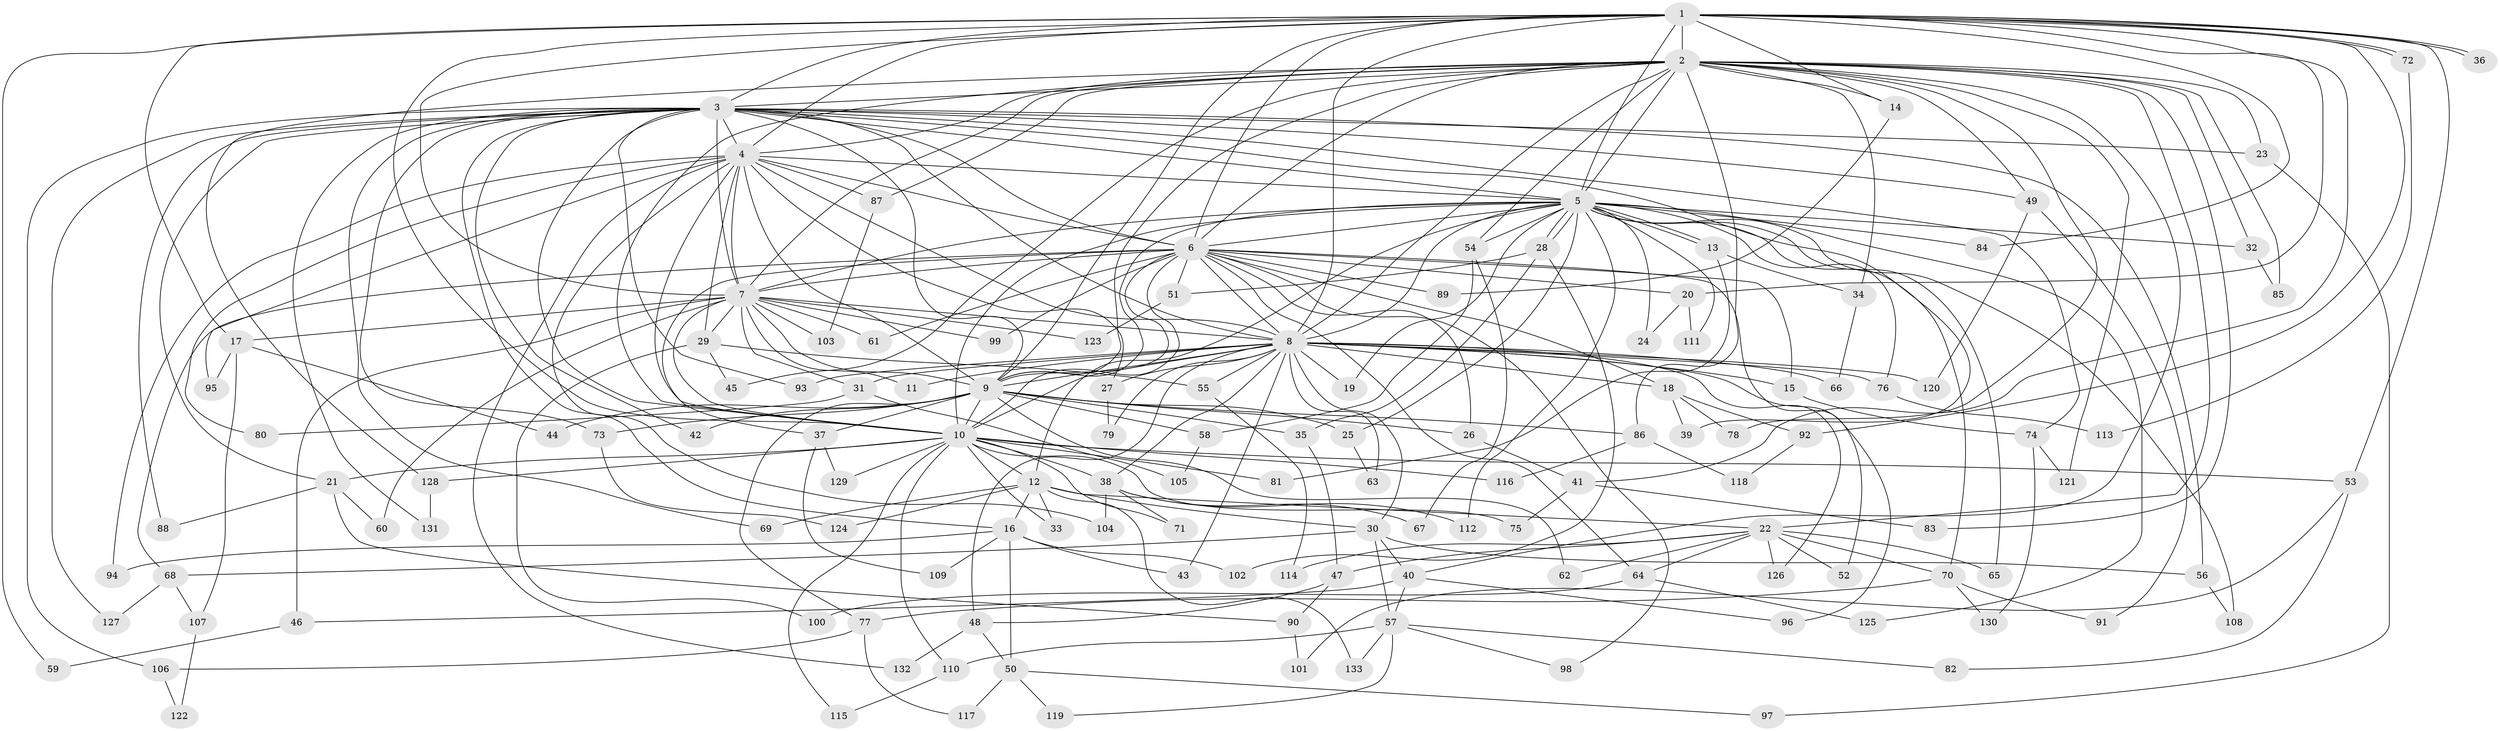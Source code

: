 // coarse degree distribution, {18: 0.009708737864077669, 22: 0.019417475728155338, 15: 0.009708737864077669, 35: 0.009708737864077669, 29: 0.009708737864077669, 26: 0.009708737864077669, 20: 0.009708737864077669, 2: 0.46601941747572817, 9: 0.019417475728155338, 5: 0.0970873786407767, 3: 0.1941747572815534, 7: 0.009708737864077669, 4: 0.11650485436893204, 10: 0.009708737864077669, 6: 0.009708737864077669}
// Generated by graph-tools (version 1.1) at 2025/41/03/06/25 10:41:38]
// undirected, 133 vertices, 291 edges
graph export_dot {
graph [start="1"]
  node [color=gray90,style=filled];
  1;
  2;
  3;
  4;
  5;
  6;
  7;
  8;
  9;
  10;
  11;
  12;
  13;
  14;
  15;
  16;
  17;
  18;
  19;
  20;
  21;
  22;
  23;
  24;
  25;
  26;
  27;
  28;
  29;
  30;
  31;
  32;
  33;
  34;
  35;
  36;
  37;
  38;
  39;
  40;
  41;
  42;
  43;
  44;
  45;
  46;
  47;
  48;
  49;
  50;
  51;
  52;
  53;
  54;
  55;
  56;
  57;
  58;
  59;
  60;
  61;
  62;
  63;
  64;
  65;
  66;
  67;
  68;
  69;
  70;
  71;
  72;
  73;
  74;
  75;
  76;
  77;
  78;
  79;
  80;
  81;
  82;
  83;
  84;
  85;
  86;
  87;
  88;
  89;
  90;
  91;
  92;
  93;
  94;
  95;
  96;
  97;
  98;
  99;
  100;
  101;
  102;
  103;
  104;
  105;
  106;
  107;
  108;
  109;
  110;
  111;
  112;
  113;
  114;
  115;
  116;
  117;
  118;
  119;
  120;
  121;
  122;
  123;
  124;
  125;
  126;
  127;
  128;
  129;
  130;
  131;
  132;
  133;
  1 -- 2;
  1 -- 3;
  1 -- 4;
  1 -- 5;
  1 -- 6;
  1 -- 7;
  1 -- 8;
  1 -- 9;
  1 -- 10;
  1 -- 14;
  1 -- 17;
  1 -- 20;
  1 -- 36;
  1 -- 36;
  1 -- 41;
  1 -- 53;
  1 -- 59;
  1 -- 72;
  1 -- 72;
  1 -- 84;
  1 -- 92;
  2 -- 3;
  2 -- 4;
  2 -- 5;
  2 -- 6;
  2 -- 7;
  2 -- 8;
  2 -- 9;
  2 -- 10;
  2 -- 14;
  2 -- 22;
  2 -- 23;
  2 -- 32;
  2 -- 34;
  2 -- 40;
  2 -- 45;
  2 -- 49;
  2 -- 54;
  2 -- 78;
  2 -- 83;
  2 -- 85;
  2 -- 86;
  2 -- 87;
  2 -- 121;
  2 -- 128;
  3 -- 4;
  3 -- 5;
  3 -- 6;
  3 -- 7;
  3 -- 8;
  3 -- 9;
  3 -- 10;
  3 -- 16;
  3 -- 21;
  3 -- 23;
  3 -- 39;
  3 -- 42;
  3 -- 49;
  3 -- 56;
  3 -- 69;
  3 -- 73;
  3 -- 74;
  3 -- 88;
  3 -- 93;
  3 -- 106;
  3 -- 127;
  3 -- 131;
  4 -- 5;
  4 -- 6;
  4 -- 7;
  4 -- 8;
  4 -- 9;
  4 -- 10;
  4 -- 27;
  4 -- 29;
  4 -- 80;
  4 -- 87;
  4 -- 94;
  4 -- 95;
  4 -- 104;
  4 -- 132;
  5 -- 6;
  5 -- 7;
  5 -- 8;
  5 -- 9;
  5 -- 10;
  5 -- 12;
  5 -- 13;
  5 -- 13;
  5 -- 19;
  5 -- 24;
  5 -- 25;
  5 -- 28;
  5 -- 28;
  5 -- 32;
  5 -- 54;
  5 -- 65;
  5 -- 70;
  5 -- 76;
  5 -- 84;
  5 -- 108;
  5 -- 111;
  5 -- 112;
  5 -- 125;
  6 -- 7;
  6 -- 8;
  6 -- 9;
  6 -- 10;
  6 -- 15;
  6 -- 18;
  6 -- 20;
  6 -- 26;
  6 -- 37;
  6 -- 51;
  6 -- 52;
  6 -- 61;
  6 -- 64;
  6 -- 68;
  6 -- 89;
  6 -- 98;
  6 -- 99;
  7 -- 8;
  7 -- 9;
  7 -- 10;
  7 -- 11;
  7 -- 17;
  7 -- 29;
  7 -- 31;
  7 -- 46;
  7 -- 60;
  7 -- 61;
  7 -- 99;
  7 -- 103;
  7 -- 123;
  8 -- 9;
  8 -- 10;
  8 -- 11;
  8 -- 15;
  8 -- 18;
  8 -- 19;
  8 -- 27;
  8 -- 30;
  8 -- 31;
  8 -- 38;
  8 -- 43;
  8 -- 48;
  8 -- 55;
  8 -- 63;
  8 -- 66;
  8 -- 76;
  8 -- 79;
  8 -- 93;
  8 -- 96;
  8 -- 120;
  8 -- 126;
  9 -- 10;
  9 -- 25;
  9 -- 26;
  9 -- 35;
  9 -- 37;
  9 -- 42;
  9 -- 44;
  9 -- 58;
  9 -- 62;
  9 -- 73;
  9 -- 77;
  9 -- 86;
  10 -- 12;
  10 -- 21;
  10 -- 33;
  10 -- 38;
  10 -- 53;
  10 -- 71;
  10 -- 75;
  10 -- 81;
  10 -- 110;
  10 -- 115;
  10 -- 116;
  10 -- 128;
  10 -- 129;
  12 -- 16;
  12 -- 22;
  12 -- 30;
  12 -- 33;
  12 -- 69;
  12 -- 124;
  12 -- 133;
  13 -- 34;
  13 -- 81;
  14 -- 89;
  15 -- 74;
  16 -- 43;
  16 -- 50;
  16 -- 94;
  16 -- 102;
  16 -- 109;
  17 -- 44;
  17 -- 95;
  17 -- 107;
  18 -- 39;
  18 -- 78;
  18 -- 92;
  20 -- 24;
  20 -- 111;
  21 -- 60;
  21 -- 88;
  21 -- 90;
  22 -- 47;
  22 -- 52;
  22 -- 62;
  22 -- 64;
  22 -- 65;
  22 -- 70;
  22 -- 114;
  22 -- 126;
  23 -- 97;
  25 -- 63;
  26 -- 41;
  27 -- 79;
  28 -- 35;
  28 -- 51;
  28 -- 102;
  29 -- 45;
  29 -- 55;
  29 -- 100;
  30 -- 40;
  30 -- 56;
  30 -- 57;
  30 -- 68;
  31 -- 80;
  31 -- 105;
  32 -- 85;
  34 -- 66;
  35 -- 47;
  37 -- 109;
  37 -- 129;
  38 -- 67;
  38 -- 71;
  38 -- 104;
  38 -- 112;
  40 -- 46;
  40 -- 57;
  40 -- 96;
  41 -- 75;
  41 -- 83;
  46 -- 59;
  47 -- 48;
  47 -- 90;
  48 -- 50;
  48 -- 132;
  49 -- 91;
  49 -- 120;
  50 -- 97;
  50 -- 117;
  50 -- 119;
  51 -- 123;
  53 -- 82;
  53 -- 101;
  54 -- 58;
  54 -- 67;
  55 -- 114;
  56 -- 108;
  57 -- 82;
  57 -- 98;
  57 -- 110;
  57 -- 119;
  57 -- 133;
  58 -- 105;
  64 -- 100;
  64 -- 125;
  68 -- 107;
  68 -- 127;
  70 -- 77;
  70 -- 91;
  70 -- 130;
  72 -- 113;
  73 -- 124;
  74 -- 121;
  74 -- 130;
  76 -- 113;
  77 -- 106;
  77 -- 117;
  86 -- 116;
  86 -- 118;
  87 -- 103;
  90 -- 101;
  92 -- 118;
  106 -- 122;
  107 -- 122;
  110 -- 115;
  128 -- 131;
}
